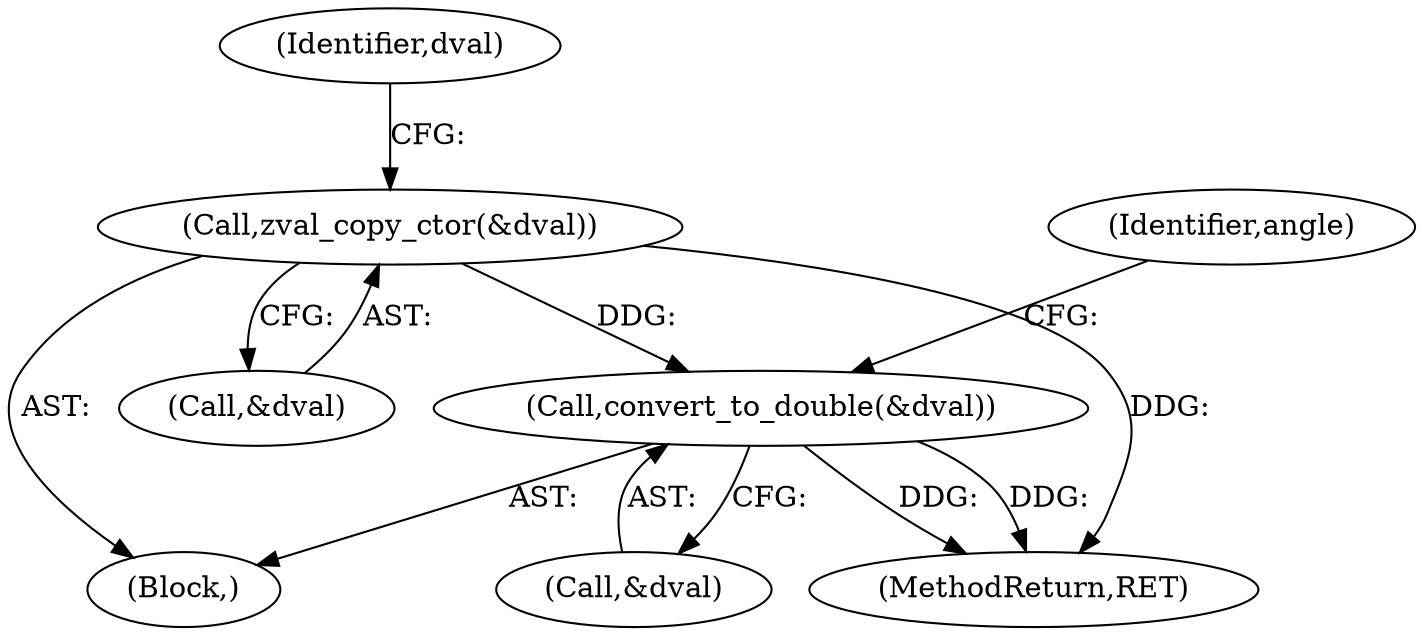 digraph "0_php-src_b6f13a5ef9d6280cf984826a5de012a32c396cd4?w=1_0@API" {
"1000268" [label="(Call,zval_copy_ctor(&dval))"];
"1000271" [label="(Call,convert_to_double(&dval))"];
"1000268" [label="(Call,zval_copy_ctor(&dval))"];
"1000275" [label="(Identifier,angle)"];
"1000341" [label="(MethodReturn,RET)"];
"1000269" [label="(Call,&dval)"];
"1000271" [label="(Call,convert_to_double(&dval))"];
"1000262" [label="(Block,)"];
"1000273" [label="(Identifier,dval)"];
"1000272" [label="(Call,&dval)"];
"1000268" -> "1000262"  [label="AST: "];
"1000268" -> "1000269"  [label="CFG: "];
"1000269" -> "1000268"  [label="AST: "];
"1000273" -> "1000268"  [label="CFG: "];
"1000268" -> "1000341"  [label="DDG: "];
"1000268" -> "1000271"  [label="DDG: "];
"1000271" -> "1000262"  [label="AST: "];
"1000271" -> "1000272"  [label="CFG: "];
"1000272" -> "1000271"  [label="AST: "];
"1000275" -> "1000271"  [label="CFG: "];
"1000271" -> "1000341"  [label="DDG: "];
"1000271" -> "1000341"  [label="DDG: "];
}
